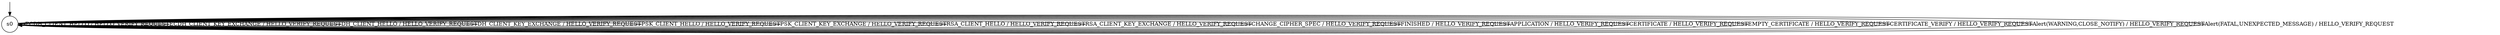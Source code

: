 digraph g {

	s0 [shape="circle" label="s0"];
	s0 -> s0 [label="ECDH_CLIENT_HELLO / HELLO_VERIFY_REQUEST"];
	s0 -> s0 [label="ECDH_CLIENT_KEY_EXCHANGE / HELLO_VERIFY_REQUEST"];
	s0 -> s0 [label="DH_CLIENT_HELLO / HELLO_VERIFY_REQUEST"];
	s0 -> s0 [label="DH_CLIENT_KEY_EXCHANGE / HELLO_VERIFY_REQUEST"];
	s0 -> s0 [label="PSK_CLIENT_HELLO / HELLO_VERIFY_REQUEST"];
	s0 -> s0 [label="PSK_CLIENT_KEY_EXCHANGE / HELLO_VERIFY_REQUEST"];
	s0 -> s0 [label="RSA_CLIENT_HELLO / HELLO_VERIFY_REQUEST"];
	s0 -> s0 [label="RSA_CLIENT_KEY_EXCHANGE / HELLO_VERIFY_REQUEST"];
	s0 -> s0 [label="CHANGE_CIPHER_SPEC / HELLO_VERIFY_REQUEST"];
	s0 -> s0 [label="FINISHED / HELLO_VERIFY_REQUEST"];
	s0 -> s0 [label="APPLICATION / HELLO_VERIFY_REQUEST"];
	s0 -> s0 [label="CERTIFICATE / HELLO_VERIFY_REQUEST"];
	s0 -> s0 [label="EMPTY_CERTIFICATE / HELLO_VERIFY_REQUEST"];
	s0 -> s0 [label="CERTIFICATE_VERIFY / HELLO_VERIFY_REQUEST"];
	s0 -> s0 [label="Alert(WARNING,CLOSE_NOTIFY) / HELLO_VERIFY_REQUEST"];
	s0 -> s0 [label="Alert(FATAL,UNEXPECTED_MESSAGE) / HELLO_VERIFY_REQUEST"];

__start0 [label="" shape="none" width="0" height="0"];
__start0 -> s0;

}
